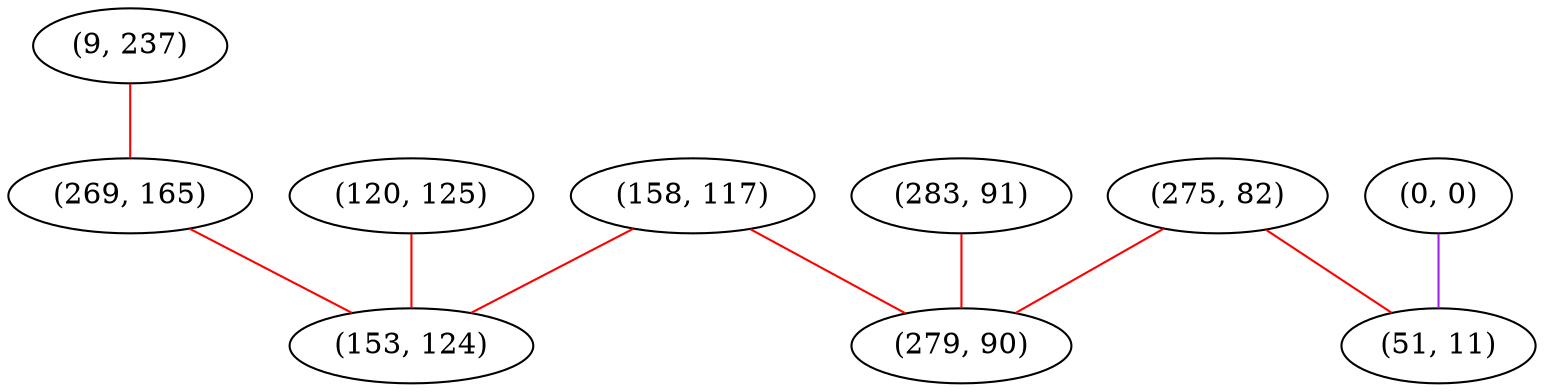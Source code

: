 graph "" {
"(9, 237)";
"(275, 82)";
"(0, 0)";
"(120, 125)";
"(283, 91)";
"(158, 117)";
"(269, 165)";
"(279, 90)";
"(51, 11)";
"(153, 124)";
"(9, 237)" -- "(269, 165)"  [color=red, key=0, weight=1];
"(275, 82)" -- "(51, 11)"  [color=red, key=0, weight=1];
"(275, 82)" -- "(279, 90)"  [color=red, key=0, weight=1];
"(0, 0)" -- "(51, 11)"  [color=purple, key=0, weight=4];
"(120, 125)" -- "(153, 124)"  [color=red, key=0, weight=1];
"(283, 91)" -- "(279, 90)"  [color=red, key=0, weight=1];
"(158, 117)" -- "(279, 90)"  [color=red, key=0, weight=1];
"(158, 117)" -- "(153, 124)"  [color=red, key=0, weight=1];
"(269, 165)" -- "(153, 124)"  [color=red, key=0, weight=1];
}
